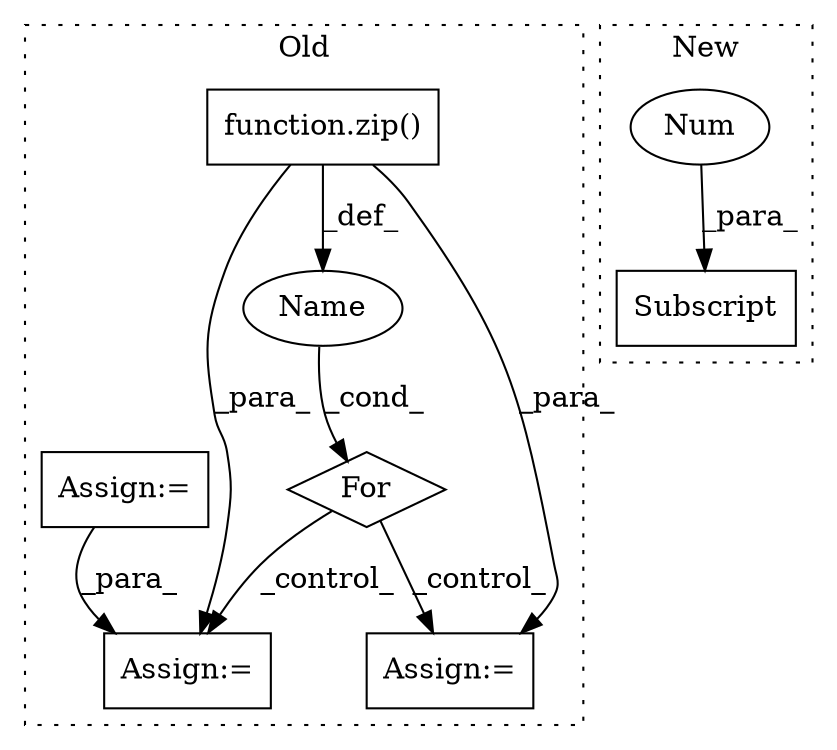 digraph G {
subgraph cluster0 {
1 [label="function.zip()" a="75" s="29433,29460" l="4,1" shape="box"];
3 [label="For" a="107" s="29420,29461" l="4,22" shape="diamond"];
5 [label="Assign:=" a="68" s="29545" l="2" shape="box"];
6 [label="Name" a="87" s="29427" l="2" shape="ellipse"];
7 [label="Assign:=" a="68" s="29094" l="1" shape="box"];
8 [label="Assign:=" a="68" s="29492" l="2" shape="box"];
label = "Old";
style="dotted";
}
subgraph cluster1 {
2 [label="Subscript" a="63" s="29707,0" l="17,0" shape="box"];
4 [label="Num" a="76" s="29721" l="2" shape="ellipse"];
label = "New";
style="dotted";
}
1 -> 6 [label="_def_"];
1 -> 5 [label="_para_"];
1 -> 8 [label="_para_"];
3 -> 5 [label="_control_"];
3 -> 8 [label="_control_"];
4 -> 2 [label="_para_"];
6 -> 3 [label="_cond_"];
7 -> 5 [label="_para_"];
}